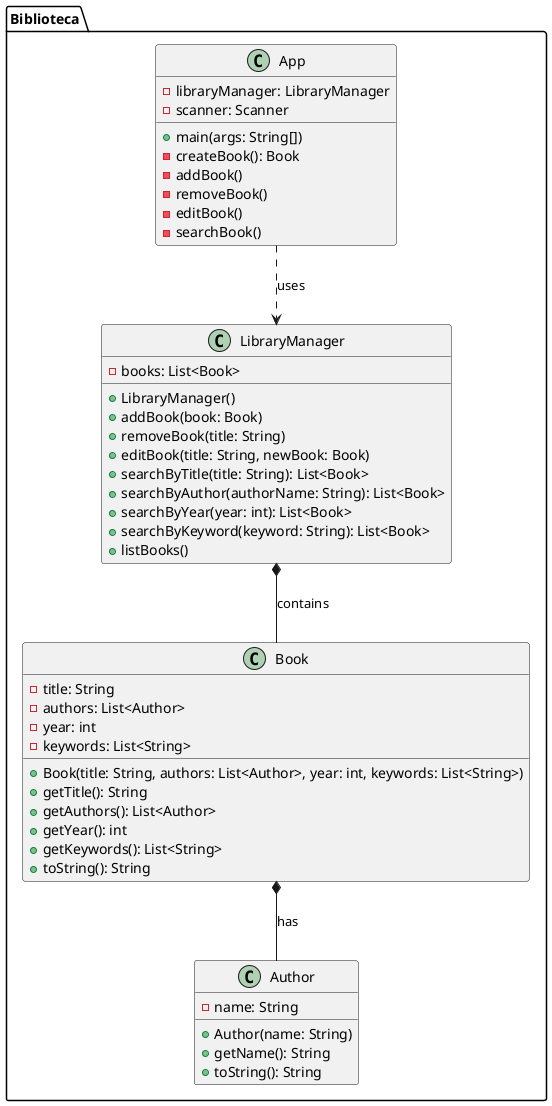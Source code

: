 @startuml Biblioteca

package Biblioteca {
class Author {
    - name: String
    + Author(name: String)
    + getName(): String
    + toString(): String
}

class Book {
    - title: String
    - authors: List<Author>
    - year: int
    - keywords: List<String>
    + Book(title: String, authors: List<Author>, year: int, keywords: List<String>)
    + getTitle(): String
    + getAuthors(): List<Author>
    + getYear(): int
    + getKeywords(): List<String>
    + toString(): String
}

class LibraryManager {
    - books: List<Book>
    + LibraryManager()
    + addBook(book: Book)
    + removeBook(title: String)
    + editBook(title: String, newBook: Book)
    + searchByTitle(title: String): List<Book>
    + searchByAuthor(authorName: String): List<Book>
    + searchByYear(year: int): List<Book>
    + searchByKeyword(keyword: String): List<Book>
    + listBooks()
}

class App {
    - libraryManager: LibraryManager
    - scanner: Scanner
    + main(args: String[])
    - createBook(): Book
    - addBook()
    - removeBook()
    - editBook()
    - searchBook()
}

App ..> LibraryManager : uses
LibraryManager  *--  Book : contains
Book  *--  Author : has
}

@enduml